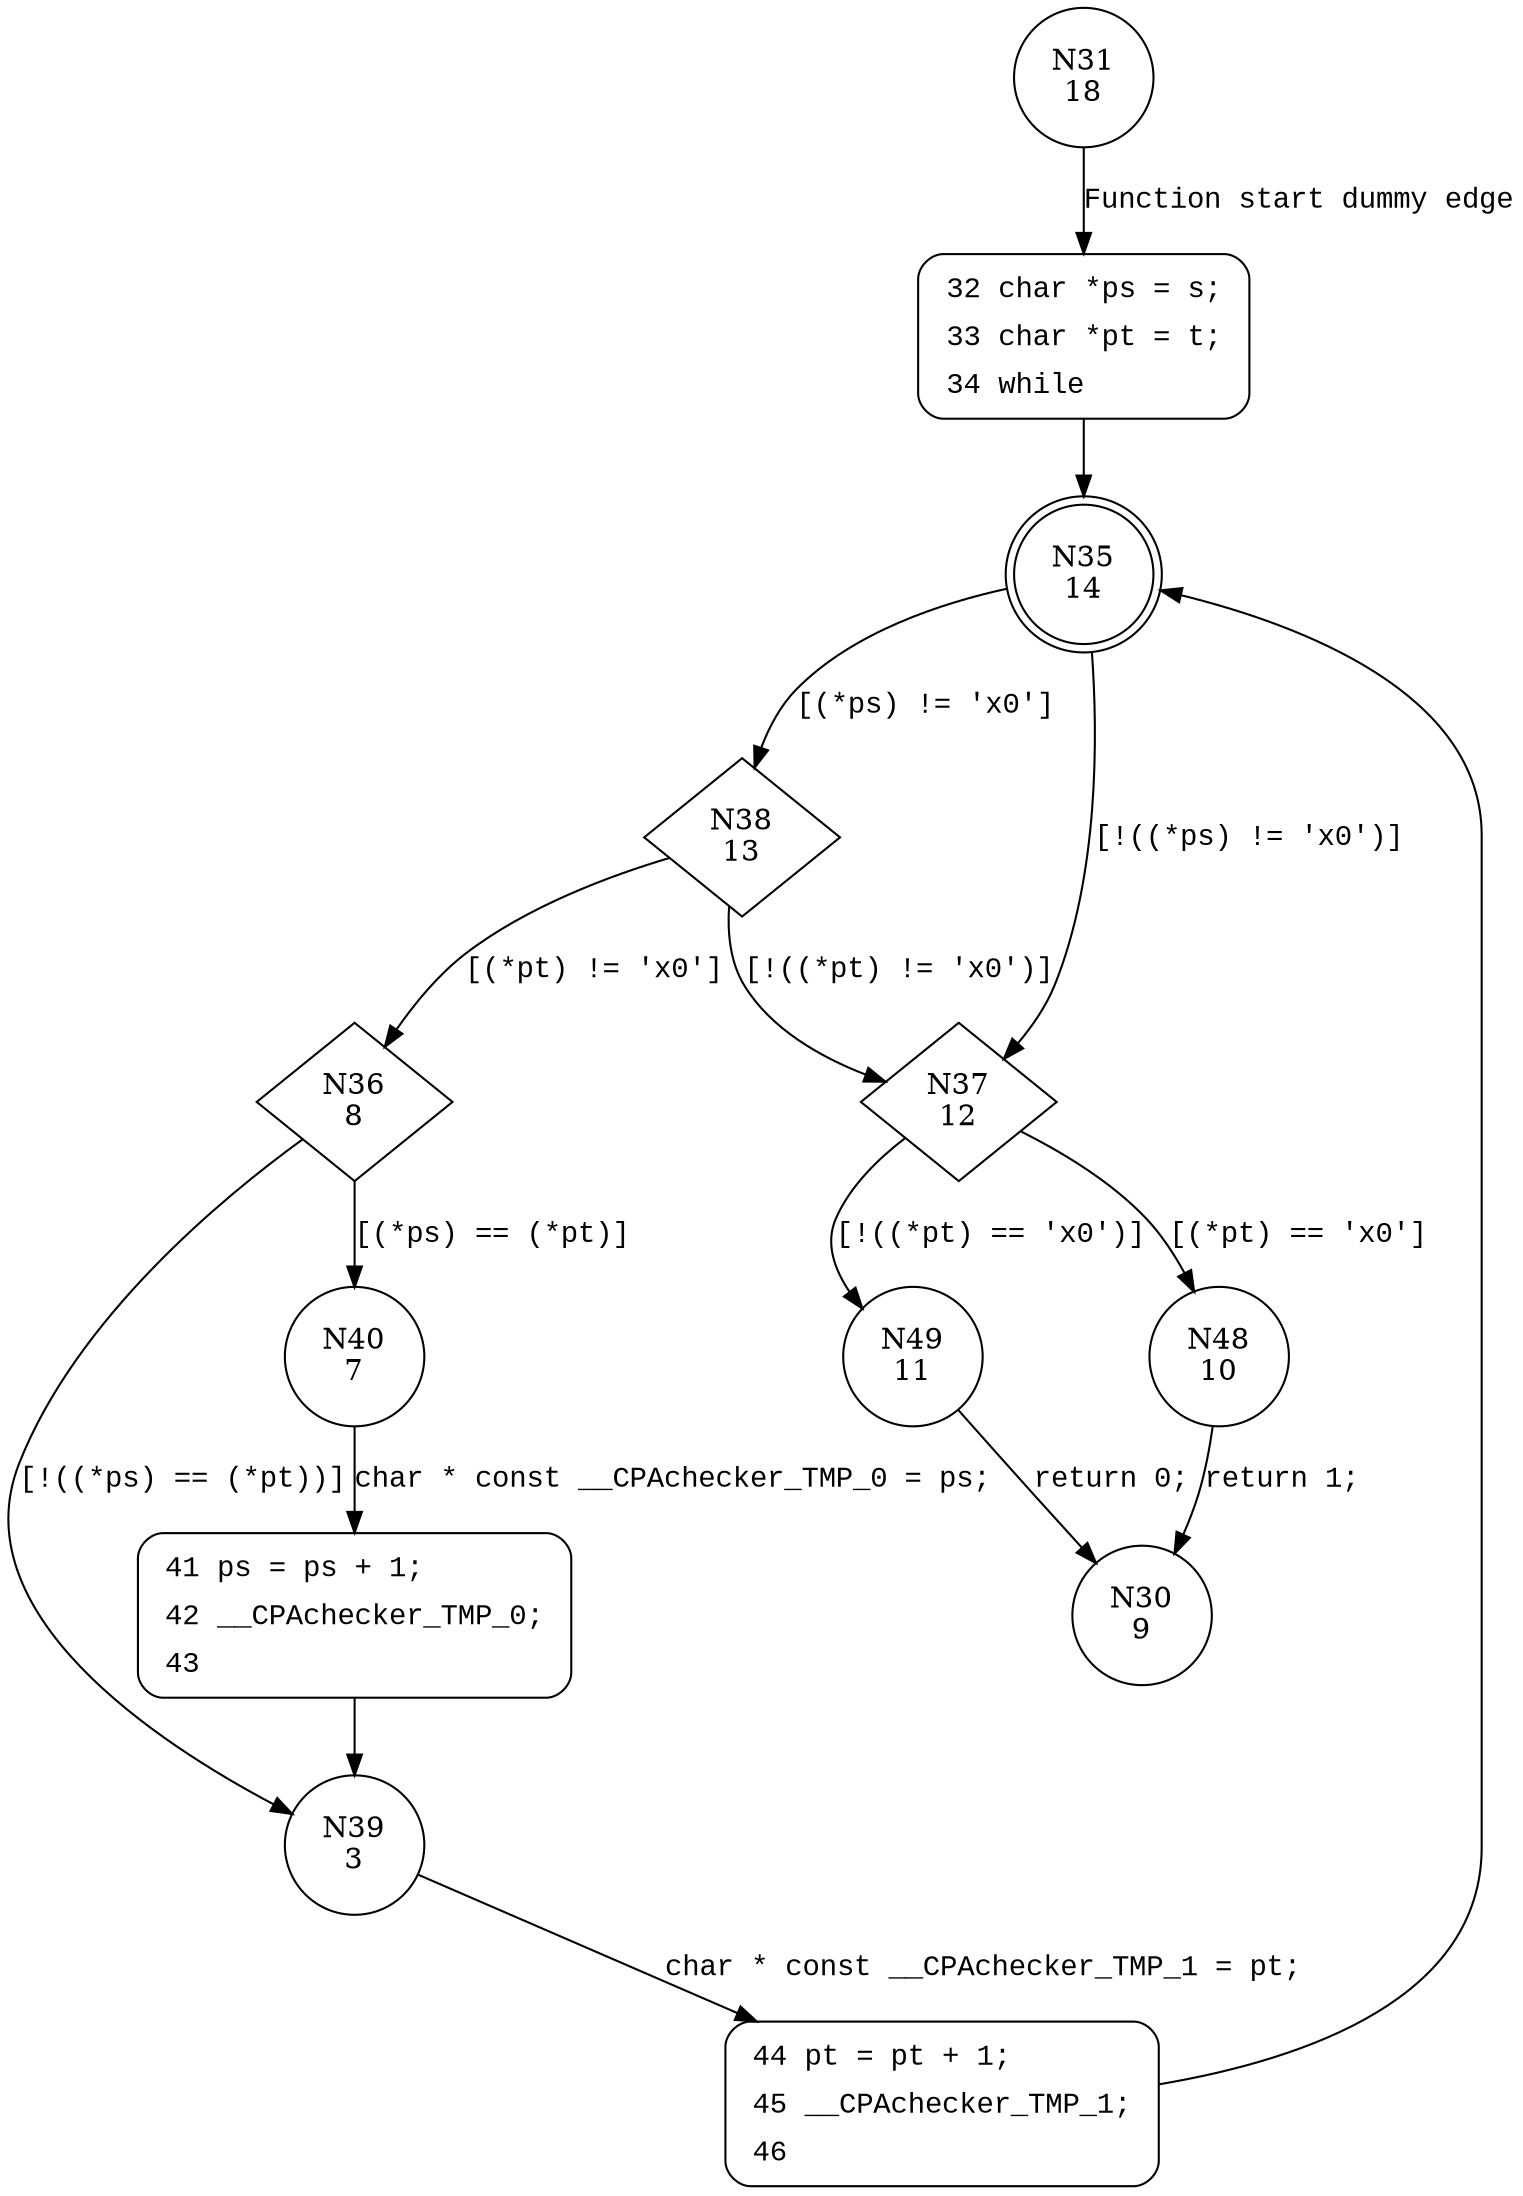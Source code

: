 digraph subseq {
31 [shape="circle" label="N31\n18"]
32 [shape="circle" label="N32\n17"]
35 [shape="doublecircle" label="N35\n14"]
38 [shape="diamond" label="N38\n13"]
37 [shape="diamond" label="N37\n12"]
48 [shape="circle" label="N48\n10"]
49 [shape="circle" label="N49\n11"]
30 [shape="circle" label="N30\n9"]
36 [shape="diamond" label="N36\n8"]
40 [shape="circle" label="N40\n7"]
39 [shape="circle" label="N39\n3"]
44 [shape="circle" label="N44\n2"]
41 [shape="circle" label="N41\n6"]
32 [style="filled,bold" penwidth="1" fillcolor="white" fontname="Courier New" shape="Mrecord" label=<<table border="0" cellborder="0" cellpadding="3" bgcolor="white"><tr><td align="right">32</td><td align="left">char *ps = s;</td></tr><tr><td align="right">33</td><td align="left">char *pt = t;</td></tr><tr><td align="right">34</td><td align="left">while</td></tr></table>>]
32 -> 35[label=""]
44 [style="filled,bold" penwidth="1" fillcolor="white" fontname="Courier New" shape="Mrecord" label=<<table border="0" cellborder="0" cellpadding="3" bgcolor="white"><tr><td align="right">44</td><td align="left">pt = pt + 1;</td></tr><tr><td align="right">45</td><td align="left">__CPAchecker_TMP_1;</td></tr><tr><td align="right">46</td><td align="left"></td></tr></table>>]
44 -> 35[label=""]
41 [style="filled,bold" penwidth="1" fillcolor="white" fontname="Courier New" shape="Mrecord" label=<<table border="0" cellborder="0" cellpadding="3" bgcolor="white"><tr><td align="right">41</td><td align="left">ps = ps + 1;</td></tr><tr><td align="right">42</td><td align="left">__CPAchecker_TMP_0;</td></tr><tr><td align="right">43</td><td align="left"></td></tr></table>>]
41 -> 39[label=""]
31 -> 32 [label="Function start dummy edge" fontname="Courier New"]
35 -> 38 [label="[(*ps) != '\x0']" fontname="Courier New"]
35 -> 37 [label="[!((*ps) != '\x0')]" fontname="Courier New"]
37 -> 48 [label="[(*pt) == '\x0']" fontname="Courier New"]
37 -> 49 [label="[!((*pt) == '\x0')]" fontname="Courier New"]
48 -> 30 [label="return 1;" fontname="Courier New"]
38 -> 36 [label="[(*pt) != '\x0']" fontname="Courier New"]
38 -> 37 [label="[!((*pt) != '\x0')]" fontname="Courier New"]
36 -> 40 [label="[(*ps) == (*pt)]" fontname="Courier New"]
36 -> 39 [label="[!((*ps) == (*pt))]" fontname="Courier New"]
39 -> 44 [label="char * const __CPAchecker_TMP_1 = pt;" fontname="Courier New"]
40 -> 41 [label="char * const __CPAchecker_TMP_0 = ps;" fontname="Courier New"]
49 -> 30 [label="return 0;" fontname="Courier New"]
}